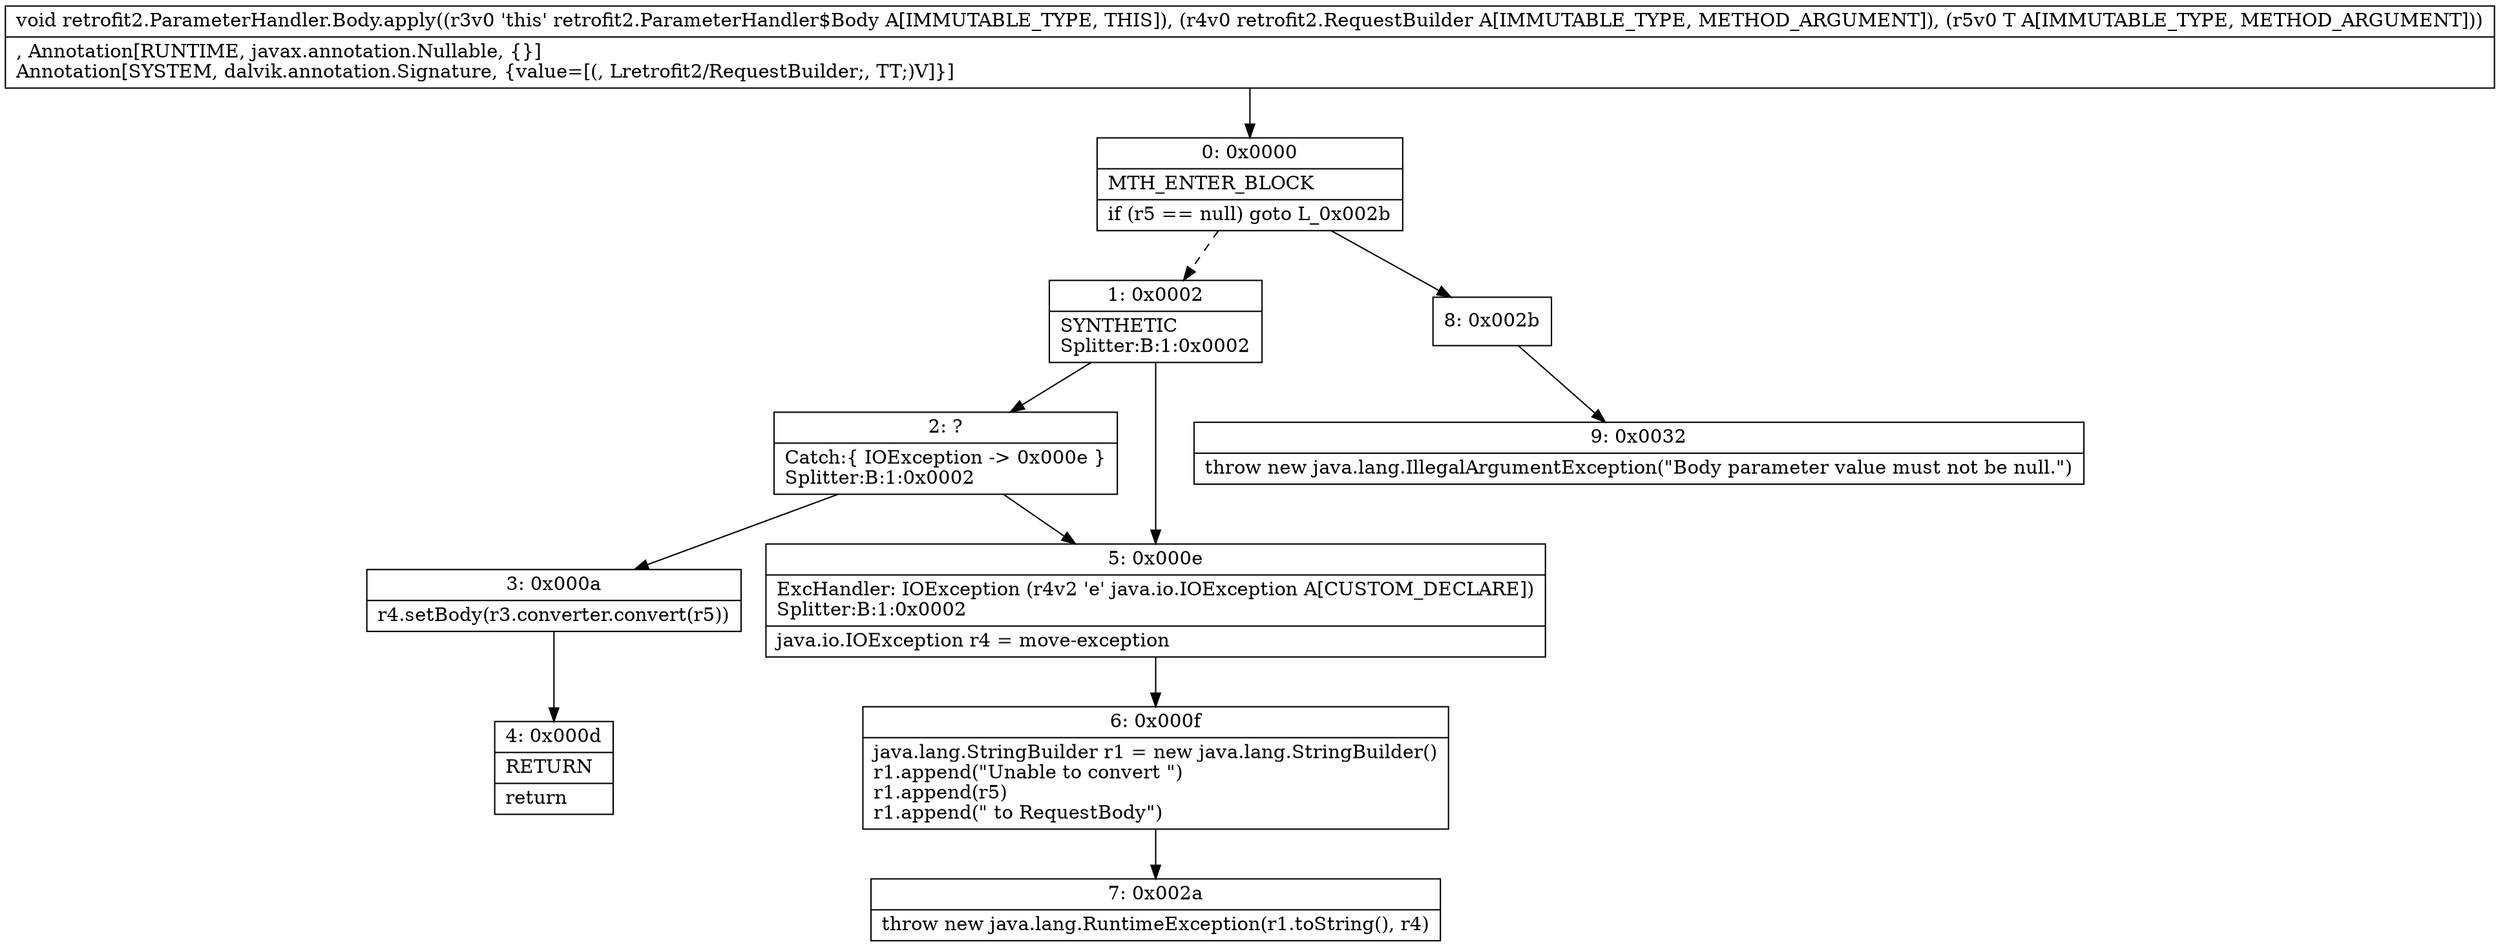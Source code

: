 digraph "CFG forretrofit2.ParameterHandler.Body.apply(Lretrofit2\/RequestBuilder;Ljava\/lang\/Object;)V" {
Node_0 [shape=record,label="{0\:\ 0x0000|MTH_ENTER_BLOCK\l|if (r5 == null) goto L_0x002b\l}"];
Node_1 [shape=record,label="{1\:\ 0x0002|SYNTHETIC\lSplitter:B:1:0x0002\l}"];
Node_2 [shape=record,label="{2\:\ ?|Catch:\{ IOException \-\> 0x000e \}\lSplitter:B:1:0x0002\l}"];
Node_3 [shape=record,label="{3\:\ 0x000a|r4.setBody(r3.converter.convert(r5))\l}"];
Node_4 [shape=record,label="{4\:\ 0x000d|RETURN\l|return\l}"];
Node_5 [shape=record,label="{5\:\ 0x000e|ExcHandler: IOException (r4v2 'e' java.io.IOException A[CUSTOM_DECLARE])\lSplitter:B:1:0x0002\l|java.io.IOException r4 = move\-exception\l}"];
Node_6 [shape=record,label="{6\:\ 0x000f|java.lang.StringBuilder r1 = new java.lang.StringBuilder()\lr1.append(\"Unable to convert \")\lr1.append(r5)\lr1.append(\" to RequestBody\")\l}"];
Node_7 [shape=record,label="{7\:\ 0x002a|throw new java.lang.RuntimeException(r1.toString(), r4)\l}"];
Node_8 [shape=record,label="{8\:\ 0x002b}"];
Node_9 [shape=record,label="{9\:\ 0x0032|throw new java.lang.IllegalArgumentException(\"Body parameter value must not be null.\")\l}"];
MethodNode[shape=record,label="{void retrofit2.ParameterHandler.Body.apply((r3v0 'this' retrofit2.ParameterHandler$Body A[IMMUTABLE_TYPE, THIS]), (r4v0 retrofit2.RequestBuilder A[IMMUTABLE_TYPE, METHOD_ARGUMENT]), (r5v0 T A[IMMUTABLE_TYPE, METHOD_ARGUMENT]))  | , Annotation[RUNTIME, javax.annotation.Nullable, \{\}]\lAnnotation[SYSTEM, dalvik.annotation.Signature, \{value=[(, Lretrofit2\/RequestBuilder;, TT;)V]\}]\l}"];
MethodNode -> Node_0;
Node_0 -> Node_1[style=dashed];
Node_0 -> Node_8;
Node_1 -> Node_2;
Node_1 -> Node_5;
Node_2 -> Node_3;
Node_2 -> Node_5;
Node_3 -> Node_4;
Node_5 -> Node_6;
Node_6 -> Node_7;
Node_8 -> Node_9;
}

